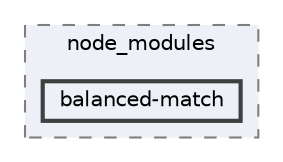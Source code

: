 digraph "pkiclassroomrescheduler/src/main/frontend/node_modules/balanced-match"
{
 // LATEX_PDF_SIZE
  bgcolor="transparent";
  edge [fontname=Helvetica,fontsize=10,labelfontname=Helvetica,labelfontsize=10];
  node [fontname=Helvetica,fontsize=10,shape=box,height=0.2,width=0.4];
  compound=true
  subgraph clusterdir_72953eda66ccb3a2722c28e1c3e6c23b {
    graph [ bgcolor="#edf0f7", pencolor="grey50", label="node_modules", fontname=Helvetica,fontsize=10 style="filled,dashed", URL="dir_72953eda66ccb3a2722c28e1c3e6c23b.html",tooltip=""]
  dir_e3fa0e33e85ba5deb2af52f259a329c8 [label="balanced-match", fillcolor="#edf0f7", color="grey25", style="filled,bold", URL="dir_e3fa0e33e85ba5deb2af52f259a329c8.html",tooltip=""];
  }
}
